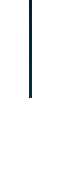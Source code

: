 \begin{tikzpicture}[inner sep=0]
\definecolor{T}{RGB}{0 28 39}
\definecolor{B}{RGB}{0 49 69}
\node[minimum height=50px,
	minimum width=1px, 
	inner sep=0,
	shading=axis,
	top color=T,
	middle color=T,
	bottom color=B] (d2u) at (0,0) {};
% \node[minimum height=2px,
% 	minimum width=px,
% 	fill=red,
% 	anchor=south west] at (d2u.south west) {};
\end{tikzpicture}